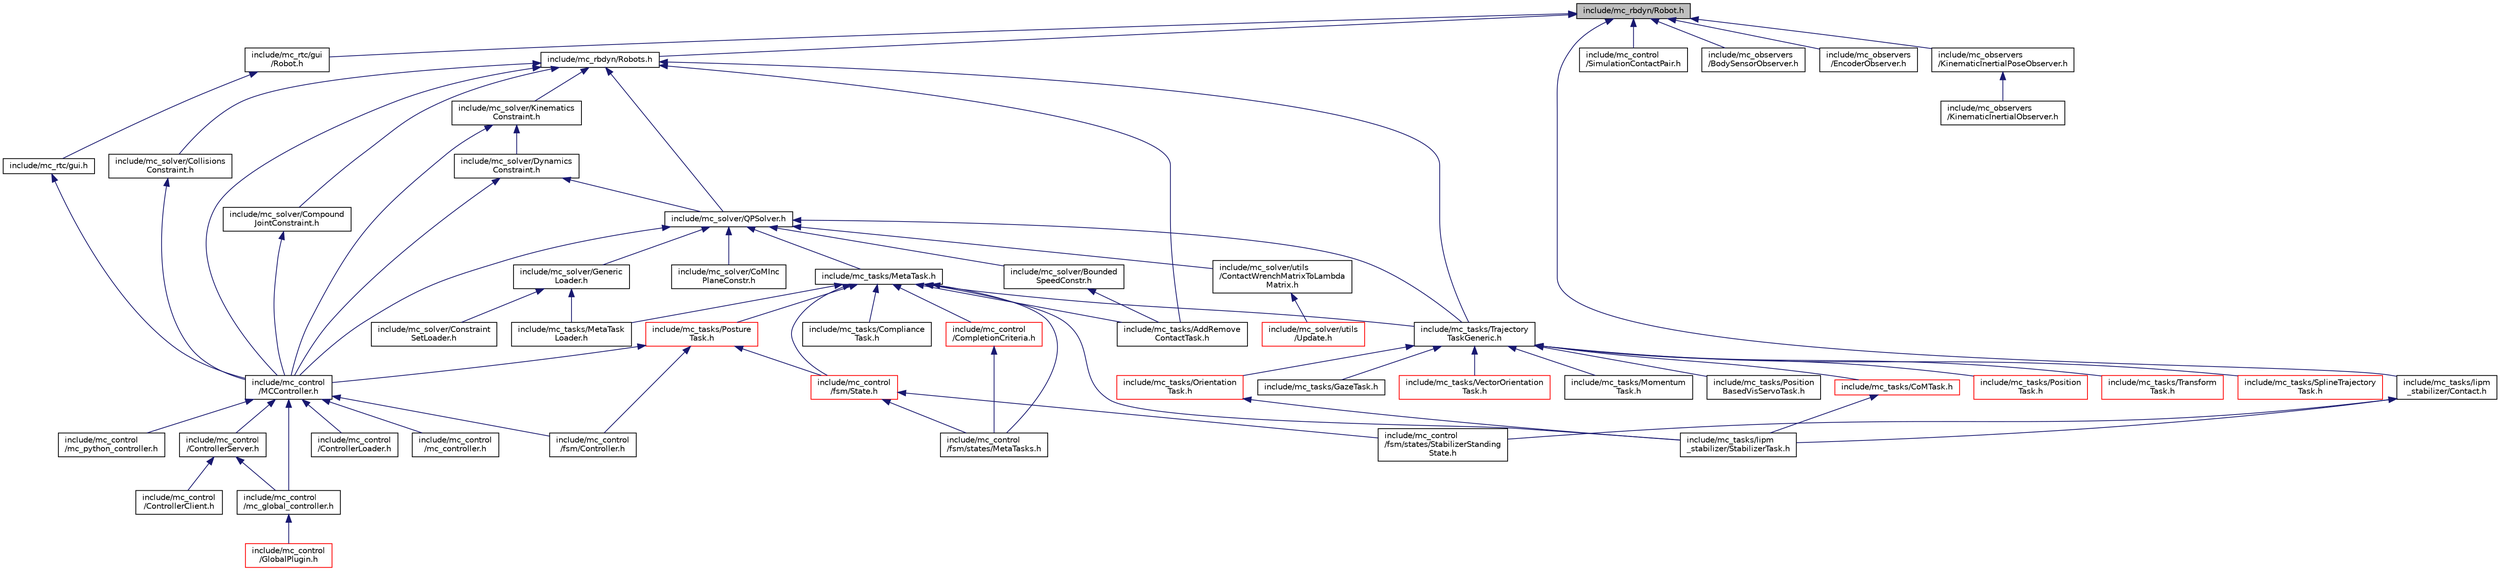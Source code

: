 digraph "include/mc_rbdyn/Robot.h"
{
 // INTERACTIVE_SVG=YES
  edge [fontname="Helvetica",fontsize="10",labelfontname="Helvetica",labelfontsize="10"];
  node [fontname="Helvetica",fontsize="10",shape=record];
  Node55 [label="include/mc_rbdyn/Robot.h",height=0.2,width=0.4,color="black", fillcolor="grey75", style="filled", fontcolor="black"];
  Node55 -> Node56 [dir="back",color="midnightblue",fontsize="10",style="solid",fontname="Helvetica"];
  Node56 [label="include/mc_rbdyn/Robots.h",height=0.2,width=0.4,color="black", fillcolor="white", style="filled",URL="$Robots_8h.html"];
  Node56 -> Node57 [dir="back",color="midnightblue",fontsize="10",style="solid",fontname="Helvetica"];
  Node57 [label="include/mc_solver/QPSolver.h",height=0.2,width=0.4,color="black", fillcolor="white", style="filled",URL="$QPSolver_8h.html"];
  Node57 -> Node58 [dir="back",color="midnightblue",fontsize="10",style="solid",fontname="Helvetica"];
  Node58 [label="include/mc_tasks/MetaTask.h",height=0.2,width=0.4,color="black", fillcolor="white", style="filled",URL="$MetaTask_8h.html"];
  Node58 -> Node59 [dir="back",color="midnightblue",fontsize="10",style="solid",fontname="Helvetica"];
  Node59 [label="include/mc_control\l/CompletionCriteria.h",height=0.2,width=0.4,color="red", fillcolor="white", style="filled",URL="$CompletionCriteria_8h.html"];
  Node59 -> Node60 [dir="back",color="midnightblue",fontsize="10",style="solid",fontname="Helvetica"];
  Node60 [label="include/mc_control\l/fsm/states/MetaTasks.h",height=0.2,width=0.4,color="black", fillcolor="white", style="filled",URL="$MetaTasks_8h.html"];
  Node58 -> Node62 [dir="back",color="midnightblue",fontsize="10",style="solid",fontname="Helvetica"];
  Node62 [label="include/mc_tasks/Posture\lTask.h",height=0.2,width=0.4,color="red", fillcolor="white", style="filled",URL="$PostureTask_8h.html"];
  Node62 -> Node63 [dir="back",color="midnightblue",fontsize="10",style="solid",fontname="Helvetica"];
  Node63 [label="include/mc_control\l/MCController.h",height=0.2,width=0.4,color="black", fillcolor="white", style="filled",URL="$MCController_8h.html"];
  Node63 -> Node64 [dir="back",color="midnightblue",fontsize="10",style="solid",fontname="Helvetica"];
  Node64 [label="include/mc_control\l/ControllerServer.h",height=0.2,width=0.4,color="black", fillcolor="white", style="filled",URL="$ControllerServer_8h.html"];
  Node64 -> Node65 [dir="back",color="midnightblue",fontsize="10",style="solid",fontname="Helvetica"];
  Node65 [label="include/mc_control\l/ControllerClient.h",height=0.2,width=0.4,color="black", fillcolor="white", style="filled",URL="$ControllerClient_8h.html"];
  Node64 -> Node66 [dir="back",color="midnightblue",fontsize="10",style="solid",fontname="Helvetica"];
  Node66 [label="include/mc_control\l/mc_global_controller.h",height=0.2,width=0.4,color="black", fillcolor="white", style="filled",URL="$mc__global__controller_8h.html"];
  Node66 -> Node67 [dir="back",color="midnightblue",fontsize="10",style="solid",fontname="Helvetica"];
  Node67 [label="include/mc_control\l/GlobalPlugin.h",height=0.2,width=0.4,color="red", fillcolor="white", style="filled",URL="$GlobalPlugin_8h.html"];
  Node63 -> Node70 [dir="back",color="midnightblue",fontsize="10",style="solid",fontname="Helvetica"];
  Node70 [label="include/mc_control\l/ControllerLoader.h",height=0.2,width=0.4,color="black", fillcolor="white", style="filled",URL="$ControllerLoader_8h.html"];
  Node63 -> Node71 [dir="back",color="midnightblue",fontsize="10",style="solid",fontname="Helvetica"];
  Node71 [label="include/mc_control\l/fsm/Controller.h",height=0.2,width=0.4,color="black", fillcolor="white", style="filled",URL="$Controller_8h.html"];
  Node63 -> Node66 [dir="back",color="midnightblue",fontsize="10",style="solid",fontname="Helvetica"];
  Node63 -> Node72 [dir="back",color="midnightblue",fontsize="10",style="solid",fontname="Helvetica"];
  Node72 [label="include/mc_control\l/mc_controller.h",height=0.2,width=0.4,color="black", fillcolor="white", style="filled",URL="$mc__controller_8h.html"];
  Node63 -> Node73 [dir="back",color="midnightblue",fontsize="10",style="solid",fontname="Helvetica"];
  Node73 [label="include/mc_control\l/mc_python_controller.h",height=0.2,width=0.4,color="black", fillcolor="white", style="filled",URL="$mc__python__controller_8h.html"];
  Node62 -> Node74 [dir="back",color="midnightblue",fontsize="10",style="solid",fontname="Helvetica"];
  Node74 [label="include/mc_control\l/fsm/State.h",height=0.2,width=0.4,color="red", fillcolor="white", style="filled",URL="$State_8h.html"];
  Node74 -> Node60 [dir="back",color="midnightblue",fontsize="10",style="solid",fontname="Helvetica"];
  Node74 -> Node88 [dir="back",color="midnightblue",fontsize="10",style="solid",fontname="Helvetica"];
  Node88 [label="include/mc_control\l/fsm/states/StabilizerStanding\lState.h",height=0.2,width=0.4,color="black", fillcolor="white", style="filled",URL="$StabilizerStandingState_8h.html"];
  Node62 -> Node71 [dir="back",color="midnightblue",fontsize="10",style="solid",fontname="Helvetica"];
  Node58 -> Node74 [dir="back",color="midnightblue",fontsize="10",style="solid",fontname="Helvetica"];
  Node58 -> Node89 [dir="back",color="midnightblue",fontsize="10",style="solid",fontname="Helvetica"];
  Node89 [label="include/mc_tasks/Trajectory\lTaskGeneric.h",height=0.2,width=0.4,color="black", fillcolor="white", style="filled",URL="$TrajectoryTaskGeneric_8h.html"];
  Node89 -> Node90 [dir="back",color="midnightblue",fontsize="10",style="solid",fontname="Helvetica"];
  Node90 [label="include/mc_tasks/Orientation\lTask.h",height=0.2,width=0.4,color="red", fillcolor="white", style="filled",URL="$OrientationTask_8h.html"];
  Node90 -> Node94 [dir="back",color="midnightblue",fontsize="10",style="solid",fontname="Helvetica"];
  Node94 [label="include/mc_tasks/lipm\l_stabilizer/StabilizerTask.h",height=0.2,width=0.4,color="black", fillcolor="white", style="filled",URL="$StabilizerTask_8h.html"];
  Node89 -> Node95 [dir="back",color="midnightblue",fontsize="10",style="solid",fontname="Helvetica"];
  Node95 [label="include/mc_tasks/Position\lTask.h",height=0.2,width=0.4,color="red", fillcolor="white", style="filled",URL="$PositionTask_8h.html"];
  Node89 -> Node96 [dir="back",color="midnightblue",fontsize="10",style="solid",fontname="Helvetica"];
  Node96 [label="include/mc_tasks/CoMTask.h",height=0.2,width=0.4,color="red", fillcolor="white", style="filled",URL="$CoMTask_8h.html"];
  Node96 -> Node94 [dir="back",color="midnightblue",fontsize="10",style="solid",fontname="Helvetica"];
  Node89 -> Node97 [dir="back",color="midnightblue",fontsize="10",style="solid",fontname="Helvetica"];
  Node97 [label="include/mc_tasks/Transform\lTask.h",height=0.2,width=0.4,color="red", fillcolor="white", style="filled",URL="$TransformTask_8h.html"];
  Node89 -> Node103 [dir="back",color="midnightblue",fontsize="10",style="solid",fontname="Helvetica"];
  Node103 [label="include/mc_tasks/SplineTrajectory\lTask.h",height=0.2,width=0.4,color="red", fillcolor="white", style="filled",URL="$SplineTrajectoryTask_8h.html"];
  Node89 -> Node106 [dir="back",color="midnightblue",fontsize="10",style="solid",fontname="Helvetica"];
  Node106 [label="include/mc_tasks/GazeTask.h",height=0.2,width=0.4,color="black", fillcolor="white", style="filled",URL="$GazeTask_8h.html"];
  Node89 -> Node107 [dir="back",color="midnightblue",fontsize="10",style="solid",fontname="Helvetica"];
  Node107 [label="include/mc_tasks/VectorOrientation\lTask.h",height=0.2,width=0.4,color="red", fillcolor="white", style="filled",URL="$VectorOrientationTask_8h.html"];
  Node89 -> Node112 [dir="back",color="midnightblue",fontsize="10",style="solid",fontname="Helvetica"];
  Node112 [label="include/mc_tasks/Momentum\lTask.h",height=0.2,width=0.4,color="black", fillcolor="white", style="filled",URL="$MomentumTask_8h.html"];
  Node89 -> Node113 [dir="back",color="midnightblue",fontsize="10",style="solid",fontname="Helvetica"];
  Node113 [label="include/mc_tasks/Position\lBasedVisServoTask.h",height=0.2,width=0.4,color="black", fillcolor="white", style="filled",URL="$PositionBasedVisServoTask_8h.html"];
  Node58 -> Node60 [dir="back",color="midnightblue",fontsize="10",style="solid",fontname="Helvetica"];
  Node58 -> Node114 [dir="back",color="midnightblue",fontsize="10",style="solid",fontname="Helvetica"];
  Node114 [label="include/mc_tasks/AddRemove\lContactTask.h",height=0.2,width=0.4,color="black", fillcolor="white", style="filled",URL="$AddRemoveContactTask_8h.html"];
  Node58 -> Node93 [dir="back",color="midnightblue",fontsize="10",style="solid",fontname="Helvetica"];
  Node93 [label="include/mc_tasks/Compliance\lTask.h",height=0.2,width=0.4,color="black", fillcolor="white", style="filled",URL="$ComplianceTask_8h.html"];
  Node58 -> Node94 [dir="back",color="midnightblue",fontsize="10",style="solid",fontname="Helvetica"];
  Node58 -> Node115 [dir="back",color="midnightblue",fontsize="10",style="solid",fontname="Helvetica"];
  Node115 [label="include/mc_tasks/MetaTask\lLoader.h",height=0.2,width=0.4,color="black", fillcolor="white", style="filled",URL="$MetaTaskLoader_8h.html"];
  Node57 -> Node63 [dir="back",color="midnightblue",fontsize="10",style="solid",fontname="Helvetica"];
  Node57 -> Node89 [dir="back",color="midnightblue",fontsize="10",style="solid",fontname="Helvetica"];
  Node57 -> Node116 [dir="back",color="midnightblue",fontsize="10",style="solid",fontname="Helvetica"];
  Node116 [label="include/mc_solver/Bounded\lSpeedConstr.h",height=0.2,width=0.4,color="black", fillcolor="white", style="filled",URL="$BoundedSpeedConstr_8h.html"];
  Node116 -> Node114 [dir="back",color="midnightblue",fontsize="10",style="solid",fontname="Helvetica"];
  Node57 -> Node117 [dir="back",color="midnightblue",fontsize="10",style="solid",fontname="Helvetica"];
  Node117 [label="include/mc_solver/CoMInc\lPlaneConstr.h",height=0.2,width=0.4,color="black", fillcolor="white", style="filled",URL="$CoMIncPlaneConstr_8h.html"];
  Node57 -> Node118 [dir="back",color="midnightblue",fontsize="10",style="solid",fontname="Helvetica"];
  Node118 [label="include/mc_solver/Generic\lLoader.h",height=0.2,width=0.4,color="black", fillcolor="white", style="filled",URL="$GenericLoader_8h.html"];
  Node118 -> Node119 [dir="back",color="midnightblue",fontsize="10",style="solid",fontname="Helvetica"];
  Node119 [label="include/mc_solver/Constraint\lSetLoader.h",height=0.2,width=0.4,color="black", fillcolor="white", style="filled",URL="$ConstraintSetLoader_8h.html"];
  Node118 -> Node115 [dir="back",color="midnightblue",fontsize="10",style="solid",fontname="Helvetica"];
  Node57 -> Node120 [dir="back",color="midnightblue",fontsize="10",style="solid",fontname="Helvetica"];
  Node120 [label="include/mc_solver/utils\l/ContactWrenchMatrixToLambda\lMatrix.h",height=0.2,width=0.4,color="black", fillcolor="white", style="filled",URL="$ContactWrenchMatrixToLambdaMatrix_8h.html"];
  Node120 -> Node121 [dir="back",color="midnightblue",fontsize="10",style="solid",fontname="Helvetica"];
  Node121 [label="include/mc_solver/utils\l/Update.h",height=0.2,width=0.4,color="red", fillcolor="white", style="filled",URL="$Update_8h.html"];
  Node56 -> Node126 [dir="back",color="midnightblue",fontsize="10",style="solid",fontname="Helvetica"];
  Node126 [label="include/mc_solver/Kinematics\lConstraint.h",height=0.2,width=0.4,color="black", fillcolor="white", style="filled",URL="$KinematicsConstraint_8h.html"];
  Node126 -> Node127 [dir="back",color="midnightblue",fontsize="10",style="solid",fontname="Helvetica"];
  Node127 [label="include/mc_solver/Dynamics\lConstraint.h",height=0.2,width=0.4,color="black", fillcolor="white", style="filled",URL="$DynamicsConstraint_8h.html"];
  Node127 -> Node57 [dir="back",color="midnightblue",fontsize="10",style="solid",fontname="Helvetica"];
  Node127 -> Node63 [dir="back",color="midnightblue",fontsize="10",style="solid",fontname="Helvetica"];
  Node126 -> Node63 [dir="back",color="midnightblue",fontsize="10",style="solid",fontname="Helvetica"];
  Node56 -> Node63 [dir="back",color="midnightblue",fontsize="10",style="solid",fontname="Helvetica"];
  Node56 -> Node128 [dir="back",color="midnightblue",fontsize="10",style="solid",fontname="Helvetica"];
  Node128 [label="include/mc_solver/Collisions\lConstraint.h",height=0.2,width=0.4,color="black", fillcolor="white", style="filled",URL="$CollisionsConstraint_8h.html"];
  Node128 -> Node63 [dir="back",color="midnightblue",fontsize="10",style="solid",fontname="Helvetica"];
  Node56 -> Node129 [dir="back",color="midnightblue",fontsize="10",style="solid",fontname="Helvetica"];
  Node129 [label="include/mc_solver/Compound\lJointConstraint.h",height=0.2,width=0.4,color="black", fillcolor="white", style="filled",URL="$CompoundJointConstraint_8h.html"];
  Node129 -> Node63 [dir="back",color="midnightblue",fontsize="10",style="solid",fontname="Helvetica"];
  Node56 -> Node89 [dir="back",color="midnightblue",fontsize="10",style="solid",fontname="Helvetica"];
  Node56 -> Node114 [dir="back",color="midnightblue",fontsize="10",style="solid",fontname="Helvetica"];
  Node55 -> Node130 [dir="back",color="midnightblue",fontsize="10",style="solid",fontname="Helvetica"];
  Node130 [label="include/mc_rtc/gui\l/Robot.h",height=0.2,width=0.4,color="black", fillcolor="white", style="filled",URL="$mc__rtc_2gui_2Robot_8h.html"];
  Node130 -> Node131 [dir="back",color="midnightblue",fontsize="10",style="solid",fontname="Helvetica"];
  Node131 [label="include/mc_rtc/gui.h",height=0.2,width=0.4,color="black", fillcolor="white", style="filled",URL="$gui_8h.html"];
  Node131 -> Node63 [dir="back",color="midnightblue",fontsize="10",style="solid",fontname="Helvetica"];
  Node55 -> Node132 [dir="back",color="midnightblue",fontsize="10",style="solid",fontname="Helvetica"];
  Node132 [label="include/mc_tasks/lipm\l_stabilizer/Contact.h",height=0.2,width=0.4,color="black", fillcolor="white", style="filled",URL="$mc__tasks_2lipm__stabilizer_2Contact_8h.html"];
  Node132 -> Node88 [dir="back",color="midnightblue",fontsize="10",style="solid",fontname="Helvetica"];
  Node132 -> Node94 [dir="back",color="midnightblue",fontsize="10",style="solid",fontname="Helvetica"];
  Node55 -> Node133 [dir="back",color="midnightblue",fontsize="10",style="solid",fontname="Helvetica"];
  Node133 [label="include/mc_control\l/SimulationContactPair.h",height=0.2,width=0.4,color="black", fillcolor="white", style="filled",URL="$SimulationContactPair_8h.html"];
  Node55 -> Node134 [dir="back",color="midnightblue",fontsize="10",style="solid",fontname="Helvetica"];
  Node134 [label="include/mc_observers\l/BodySensorObserver.h",height=0.2,width=0.4,color="black", fillcolor="white", style="filled",URL="$BodySensorObserver_8h.html"];
  Node55 -> Node135 [dir="back",color="midnightblue",fontsize="10",style="solid",fontname="Helvetica"];
  Node135 [label="include/mc_observers\l/EncoderObserver.h",height=0.2,width=0.4,color="black", fillcolor="white", style="filled",URL="$EncoderObserver_8h.html"];
  Node55 -> Node136 [dir="back",color="midnightblue",fontsize="10",style="solid",fontname="Helvetica"];
  Node136 [label="include/mc_observers\l/KinematicInertialPoseObserver.h",height=0.2,width=0.4,color="black", fillcolor="white", style="filled",URL="$KinematicInertialPoseObserver_8h.html"];
  Node136 -> Node137 [dir="back",color="midnightblue",fontsize="10",style="solid",fontname="Helvetica"];
  Node137 [label="include/mc_observers\l/KinematicInertialObserver.h",height=0.2,width=0.4,color="black", fillcolor="white", style="filled",URL="$KinematicInertialObserver_8h.html"];
}
